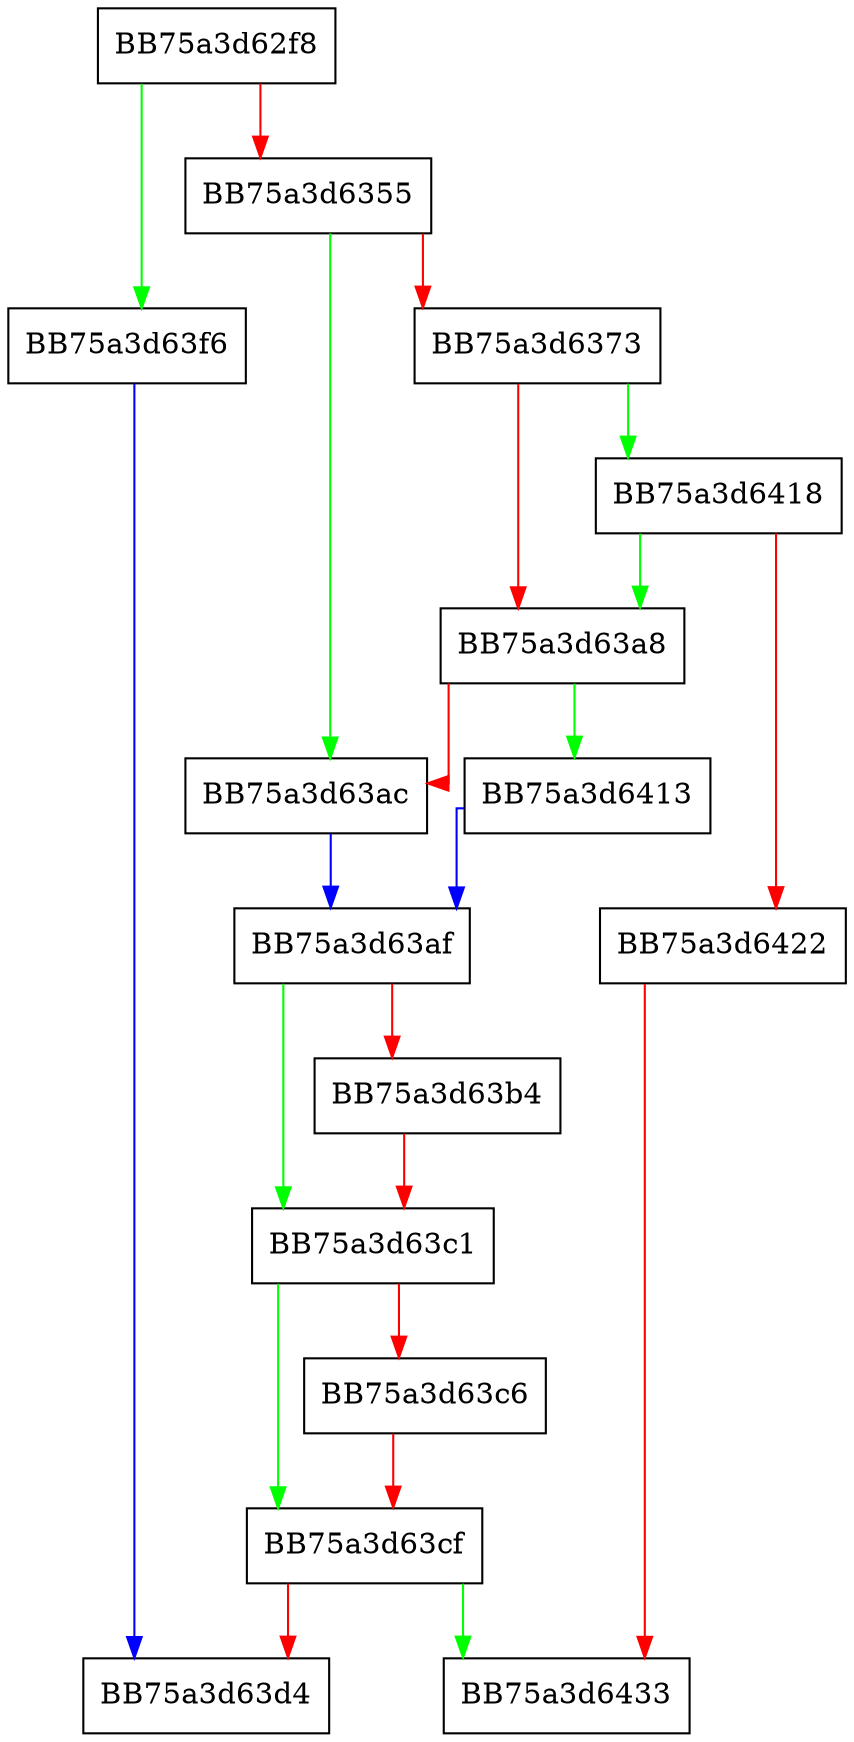 digraph file_tdt_config_imp {
  node [shape="box"];
  graph [splines=ortho];
  BB75a3d62f8 -> BB75a3d63f6 [color="green"];
  BB75a3d62f8 -> BB75a3d6355 [color="red"];
  BB75a3d6355 -> BB75a3d63ac [color="green"];
  BB75a3d6355 -> BB75a3d6373 [color="red"];
  BB75a3d6373 -> BB75a3d6418 [color="green"];
  BB75a3d6373 -> BB75a3d63a8 [color="red"];
  BB75a3d63a8 -> BB75a3d6413 [color="green"];
  BB75a3d63a8 -> BB75a3d63ac [color="red"];
  BB75a3d63ac -> BB75a3d63af [color="blue"];
  BB75a3d63af -> BB75a3d63c1 [color="green"];
  BB75a3d63af -> BB75a3d63b4 [color="red"];
  BB75a3d63b4 -> BB75a3d63c1 [color="red"];
  BB75a3d63c1 -> BB75a3d63cf [color="green"];
  BB75a3d63c1 -> BB75a3d63c6 [color="red"];
  BB75a3d63c6 -> BB75a3d63cf [color="red"];
  BB75a3d63cf -> BB75a3d6433 [color="green"];
  BB75a3d63cf -> BB75a3d63d4 [color="red"];
  BB75a3d63f6 -> BB75a3d63d4 [color="blue"];
  BB75a3d6413 -> BB75a3d63af [color="blue"];
  BB75a3d6418 -> BB75a3d63a8 [color="green"];
  BB75a3d6418 -> BB75a3d6422 [color="red"];
  BB75a3d6422 -> BB75a3d6433 [color="red"];
}